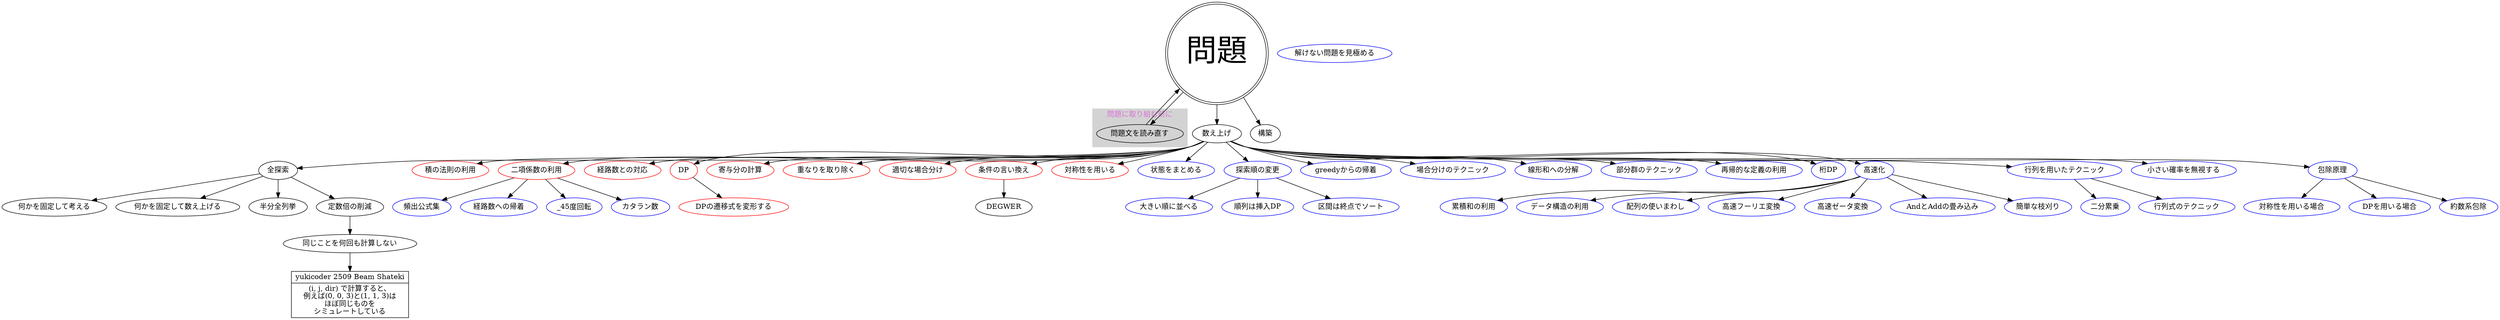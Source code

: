 // https://qiita.com/rubytomato@github/items/51779135bc4b77c8c20d#%E3%82%B0%E3%83%A9%E3%83%95%E3%81%AE%E5%AE%9A%E7%BE%A9
// https://graphviz.org/doc/info/shapes.html

// https://github.com/hamko/procon/blob/master/typical.dot

// cluster から始まる subgraph はハイライトができる

// 新しく追加するノードに関しては問題も添えること

// 問題は record
// で囲む

// red : kazoeage40 で見たけど細分化も例示もできていない
// blue : degwer で見たけど細分化も例示もできていない

digraph G {
    graph [
        layout = dot
    ];

    問題 [shape=doublecircle,fontsize=60];
    
    問題 -> 問題文を読み直す;
    問題文を読み直す -> 問題;
    subgraph cluster_technics {
        label="問題に取り組む前に";
        style=filled;
        color=lightgrey;
        fontcolor=orchid;
        
        問題文を読み直す;

    };

    問題 -> 数え上げ;
    問題 -> 構築;

    //数え上げ 
    数え上げ -> 全探索;

    全探索;
    全探索 -> 何かを固定して考える;
    全探索 -> 何かを固定して数え上げる;
    全探索 -> 半分全列挙;
    全探索 -> 定数倍の削減;
        定数倍の削減 -> 同じことを何回も計算しない;
            y2509[shape = "record", label = "{yukicoder 2509 Beam Shateki|(i, j, dir) で計算すると、\n例えば(0, 0, 3)と(1, 1, 3)は\nほぼ同じものを\nシミュレートしている}"];
            同じことを何回も計算しない -> y2509;
    
    積の法則の利用[color = red];
    二項係数の利用[color = red];
    経路数との対応[color = red];
    
    DP[color = red];

    寄与分の計算[color = red];

    重なりを取り除く[color = red];
    適切な場合分け[color = red];
    条件の言い換え[color = red];
    対称性を用いる[color = red];

    DPの遷移式を変形する[color = red];

    数え上げ -> 積の法則の利用;
    数え上げ -> 二項係数の利用;
    数え上げ -> 経路数との対応;
    数え上げ -> DP;
    数え上げ -> 寄与分の計算;
    数え上げ -> 重なりを取り除く;
    数え上げ -> 適切な場合分け;
    数え上げ -> 条件の言い換え;
    数え上げ -> 対称性を用いる;
    DP -> DPの遷移式を変形する;

    状態をまとめる[color = blue];
    
    数え上げ -> 状態をまとめる;

    探索順の変更[color = blue];
        大きい順に並べる[color = blue];
        順列は挿入DP[color = blue];
        区間は終点でソート[color = blue];

    数え上げ -> 探索順の変更;
        探索順の変更 -> 大きい順に並べる;
        探索順の変更 -> 順列は挿入DP;
        探索順の変更 -> 区間は終点でソート;
    
    条件の言い換え -> DEGWER;
    
    greedyからの帰着[color = blue];

    数え上げ -> greedyからの帰着;

    場合分けのテクニック[color = blue];

    数え上げ -> 場合分けのテクニック;

    線形和への分解[color = blue];

    数え上げ -> 線形和への分解;
    
    部分群のテクニック[color = blue];

    数え上げ -> 部分群のテクニック;

    再帰的な定義の利用[color = blue];

    数え上げ -> 再帰的な定義の利用;

    桁DP[color = blue];

    数え上げ -> 桁DP;

    高速化[color = blue];
        累積和の利用[color = blue];
        データ構造の利用[color = blue];
        配列の使いまわし[color = blue];
        高速フーリエ変換[color = blue];
        高速ゼータ変換[color = blue];
        AndとAddの畳み込み[color = blue];
        簡単な枝刈り[color = blue];

    数え上げ -> 高速化;
        高速化 -> 累積和の利用;
        高速化 -> データ構造の利用;
        高速化 -> 配列の使いまわし;
        高速化 -> 高速フーリエ変換;
        高速化 -> 高速ゼータ変換;
        高速化 -> AndとAddの畳み込み;
        高速化 -> 簡単な枝刈り;
    
    行列を用いたテクニック[color = blue];
        二分累乗[color = blue];
        行列式のテクニック[color = blue];

    数え上げ -> 行列を用いたテクニック;
        行列を用いたテクニック -> 二分累乗;
        行列を用いたテクニック -> 行列式のテクニック;

    小さい確率を無視する[color = blue];

    数え上げ -> 小さい確率を無視する;

    二項係数の利用;
        頻出公式集[color = blue];
        経路数への帰着[color = blue];
        _45度回転[color = blue];
        カタラン数[color = blue];

        二項係数の利用 -> 頻出公式集;
        二項係数の利用 -> 経路数への帰着;
        二項係数の利用 -> _45度回転;
        二項係数の利用 -> カタラン数;

    包除原理[color = blue];
        対称性を用いる場合[color = blue];
        DPを用いる場合[color = blue];
        約数系包除[color = blue];
    数え上げ -> 包除原理;
        包除原理 -> 対称性を用いる場合;
        包除原理 -> DPを用いる場合;
        包除原理 -> 約数系包除;

    解けない問題を見極める[color = blue];
}
